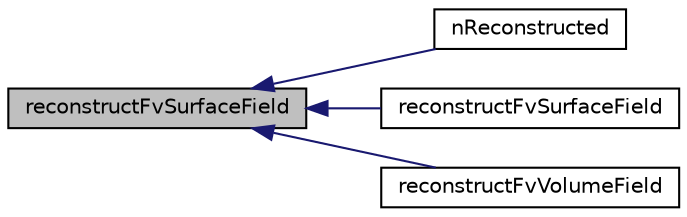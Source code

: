 digraph "reconstructFvSurfaceField"
{
  bgcolor="transparent";
  edge [fontname="Helvetica",fontsize="10",labelfontname="Helvetica",labelfontsize="10"];
  node [fontname="Helvetica",fontsize="10",shape=record];
  rankdir="LR";
  Node377 [label="reconstructFvSurfaceField",height=0.2,width=0.4,color="black", fillcolor="grey75", style="filled", fontcolor="black"];
  Node377 -> Node378 [dir="back",color="midnightblue",fontsize="10",style="solid",fontname="Helvetica"];
  Node378 [label="nReconstructed",height=0.2,width=0.4,color="black",URL="$a29997.html#ab2292d4054820892410d1ff742d3e6fc",tooltip="Return number of fields reconstructed. "];
  Node377 -> Node379 [dir="back",color="midnightblue",fontsize="10",style="solid",fontname="Helvetica"];
  Node379 [label="reconstructFvSurfaceField",height=0.2,width=0.4,color="black",URL="$a29997.html#afce654d449aca20bce8700636279e8db"];
  Node377 -> Node380 [dir="back",color="midnightblue",fontsize="10",style="solid",fontname="Helvetica"];
  Node380 [label="reconstructFvVolumeField",height=0.2,width=0.4,color="black",URL="$a29997.html#ac9f71bb00624f26cb4146802a26f7226"];
}
